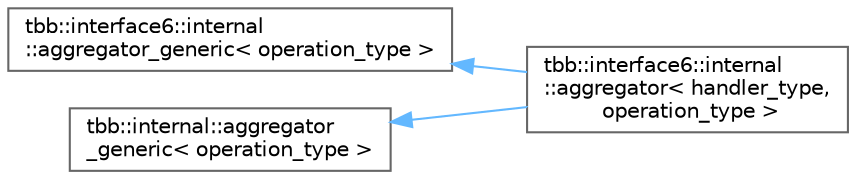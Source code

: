 digraph "类继承关系图"
{
 // LATEX_PDF_SIZE
  bgcolor="transparent";
  edge [fontname=Helvetica,fontsize=10,labelfontname=Helvetica,labelfontsize=10];
  node [fontname=Helvetica,fontsize=10,shape=box,height=0.2,width=0.4];
  rankdir="LR";
  Node0 [id="Node000000",label="tbb::interface6::internal\l::aggregator_generic\< operation_type \>",height=0.2,width=0.4,color="grey40", fillcolor="white", style="filled",URL="$classtbb_1_1interface6_1_1internal_1_1aggregator__generic.html",tooltip="Aggregator base class"];
  Node0 -> Node1 [id="edge7087_Node000000_Node000001",dir="back",color="steelblue1",style="solid",tooltip=" "];
  Node1 [id="Node000001",label="tbb::interface6::internal\l::aggregator\< handler_type,\l operation_type \>",height=0.2,width=0.4,color="grey40", fillcolor="white", style="filled",URL="$classtbb_1_1interface6_1_1internal_1_1aggregator.html",tooltip=" "];
  Node2 [id="Node000002",label="tbb::internal::aggregator\l_generic\< operation_type \>",height=0.2,width=0.4,color="grey40", fillcolor="white", style="filled",URL="$classtbb_1_1internal_1_1aggregator__generic.html",tooltip="Aggregator base class"];
  Node2 -> Node1 [id="edge7088_Node000002_Node000001",dir="back",color="steelblue1",style="solid",tooltip=" "];
}
